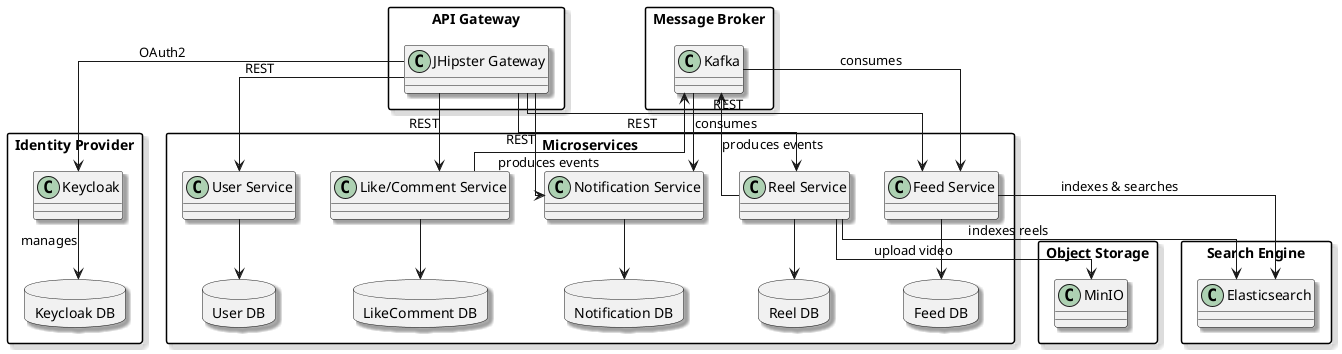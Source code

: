 @startuml
!define RECTANGLE class
allow_mixing
skinparam shadowing true
skinparam linetype ortho
skinparam rectangle {
    BackgroundColor White
    BorderColor Black
    RoundCorner 15
}

skinparam packageStyle rectangle

' Identity Provider
package "Identity Provider" {
    RECTANGLE Keycloak
    database "Keycloak DB" as KeycloakDB
    Keycloak --> KeycloakDB : manages
}

' API Gateway
package "API Gateway" {
    RECTANGLE "JHipster Gateway" as Gateway
    Gateway --> Keycloak : OAuth2
}

' Message Broker
package "Message Broker" {
    RECTANGLE Kafka
}

' Object Storage
package "Object Storage" {
    RECTANGLE MinIO
}

' Search Engine
package "Search Engine" {
    RECTANGLE Elasticsearch
}

' Microservices
package "Microservices" {
    RECTANGLE "User Service" as UserService
    database "User DB" as UserDB
    UserService --> UserDB

    RECTANGLE "Reel Service" as ReelService
    database "Reel DB" as ReelDB
    ReelService --> ReelDB
    ReelService --> MinIO : upload video
    ReelService --> Kafka : produces events
    ReelService --> Elasticsearch : indexes reels

    RECTANGLE "Like/Comment Service" as LikeCommentService
    database "LikeComment DB" as LikeCommentDB
    LikeCommentService --> LikeCommentDB
    LikeCommentService --> Kafka : produces events

    RECTANGLE "Notification Service" as NotificationService
    database "Notification DB" as NotificationDB
    NotificationService --> NotificationDB
    Kafka --> NotificationService : consumes

    RECTANGLE "Feed Service" as FeedService
    database "Feed DB" as FeedDB
    FeedService --> FeedDB
    Kafka --> FeedService : consumes
    FeedService --> Elasticsearch : indexes & searches
}

' Gateway to Microservices (REST)
Gateway --> UserService : REST
Gateway --> ReelService : REST
Gateway --> LikeCommentService : REST
Gateway --> NotificationService : REST
Gateway --> FeedService : REST
@enduml
